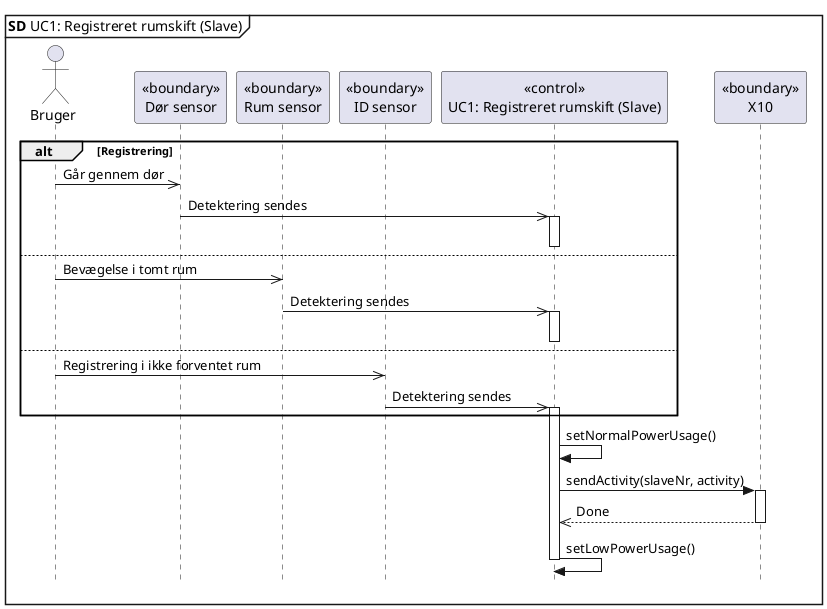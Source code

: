 @startuml UC1 SD Slave
skinparam style strictuml

mainframe **SD** UC1: Registreret rumskift (Slave)

actor Bruger as bruger
participant "<<boundary>>\nDør sensor" as dør
participant "<<boundary>>\nRum sensor" as rum
participant "<<boundary>>\nID sensor" as ID
participant "<<control>>\nUC1: Registreret rumskift (Slave)" as slave
participant "<<boundary>>\nX10" as X10


alt Registrering
bruger ->> dør : Går gennem dør
dør ->> slave : Detektering sendes
activate slave
else 
deactivate slave
bruger ->> rum : Bevægelse i tomt rum
rum ->> slave : Detektering sendes
activate slave
else
deactivate slave
bruger ->> ID : Registrering i ikke forventet rum
ID ->> slave : Detektering sendes
activate slave
end
slave -> slave : setNormalPowerUsage()
slave -> X10 : sendActivity(slaveNr, activity)
activate X10
slave <<-- X10 : Done
deactivate X10
slave -> slave : setLowPowerUsage()
deactivate slave
@enduml